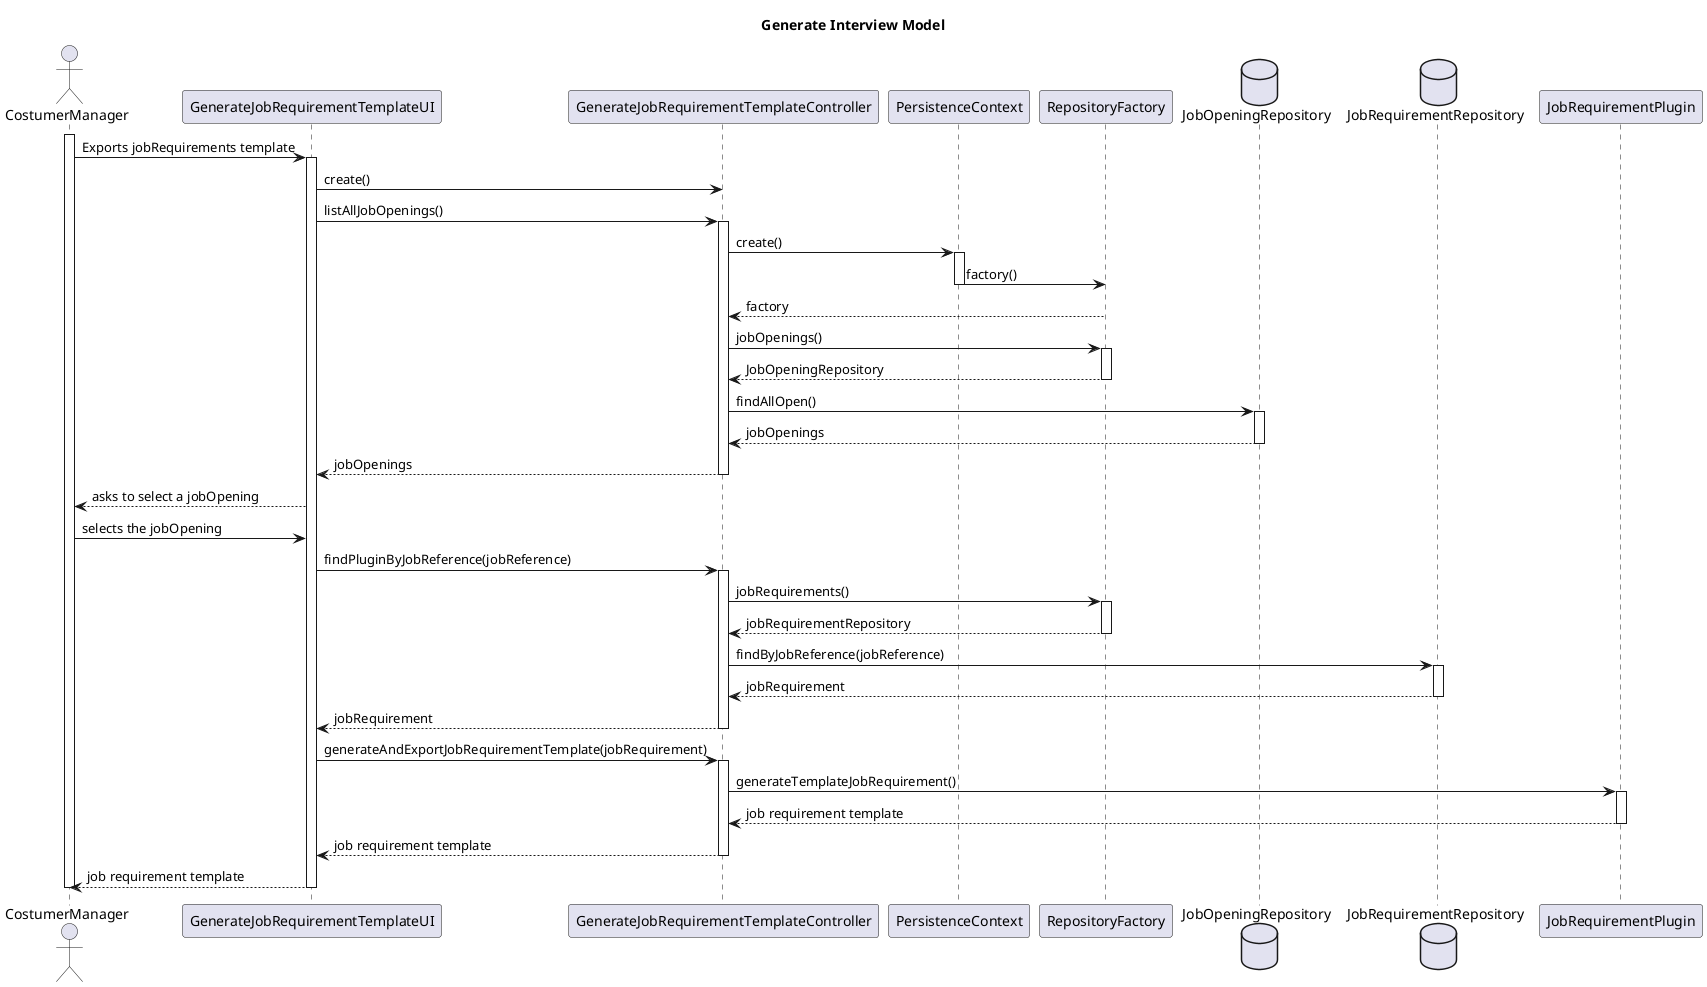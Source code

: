 @startuml
title Generate Interview Model

actor CostumerManager as Actor

participant "GenerateJobRequirementTemplateUI" as UI
participant "GenerateJobRequirementTemplateController" as Controller
participant "PersistenceContext" as Persistence
participant "RepositoryFactory" as Factory
database "JobOpeningRepository" as JobOpeningRepository
database "JobRequirementRepository" as JobRequirementRepository

activate Actor

Actor -> UI: Exports jobRequirements template
    activate UI

    UI -> Controller: create()

    UI -> Controller : listAllJobOpenings()

        activate Controller

            Controller -> Persistence : create()

            activate Persistence

            Persistence -> Factory : factory()

            deactivate Persistence

            Factory --> Controller : factory


            Controller -> Factory : jobOpenings()

            activate Factory

            Factory --> Controller : JobOpeningRepository

            deactivate Factory

            Controller -> JobOpeningRepository : findAllOpen()

            activate JobOpeningRepository

            JobOpeningRepository --> Controller : jobOpenings

            deactivate JobOpeningRepository

            Controller --> UI : jobOpenings

            deactivate Controller

            UI --> Actor : asks to select a jobOpening

            Actor -> UI : selects the jobOpening

            UI -> Controller : findPluginByJobReference(jobReference)

            activate Controller

                Controller -> Factory : jobRequirements()

                activate Factory

                Factory --> Controller : jobRequirementRepository

                deactivate Factory

                Controller -> JobRequirementRepository : findByJobReference(jobReference)

                activate JobRequirementRepository

                JobRequirementRepository --> Controller : jobRequirement

                deactivate JobRequirementRepository

                Controller --> UI : jobRequirement

                deactivate Controller

                UI -> Controller : generateAndExportJobRequirementTemplate(jobRequirement)

                activate Controller

                Controller -> JobRequirementPlugin : generateTemplateJobRequirement()

                activate JobRequirementPlugin

                JobRequirementPlugin --> Controller : job requirement template

                deactivate JobRequirementPlugin

                Controller --> UI : job requirement template

                deactivate Controller

                UI --> Actor : job requirement template

            deactivate UI
        deactivate Actor
@enduml